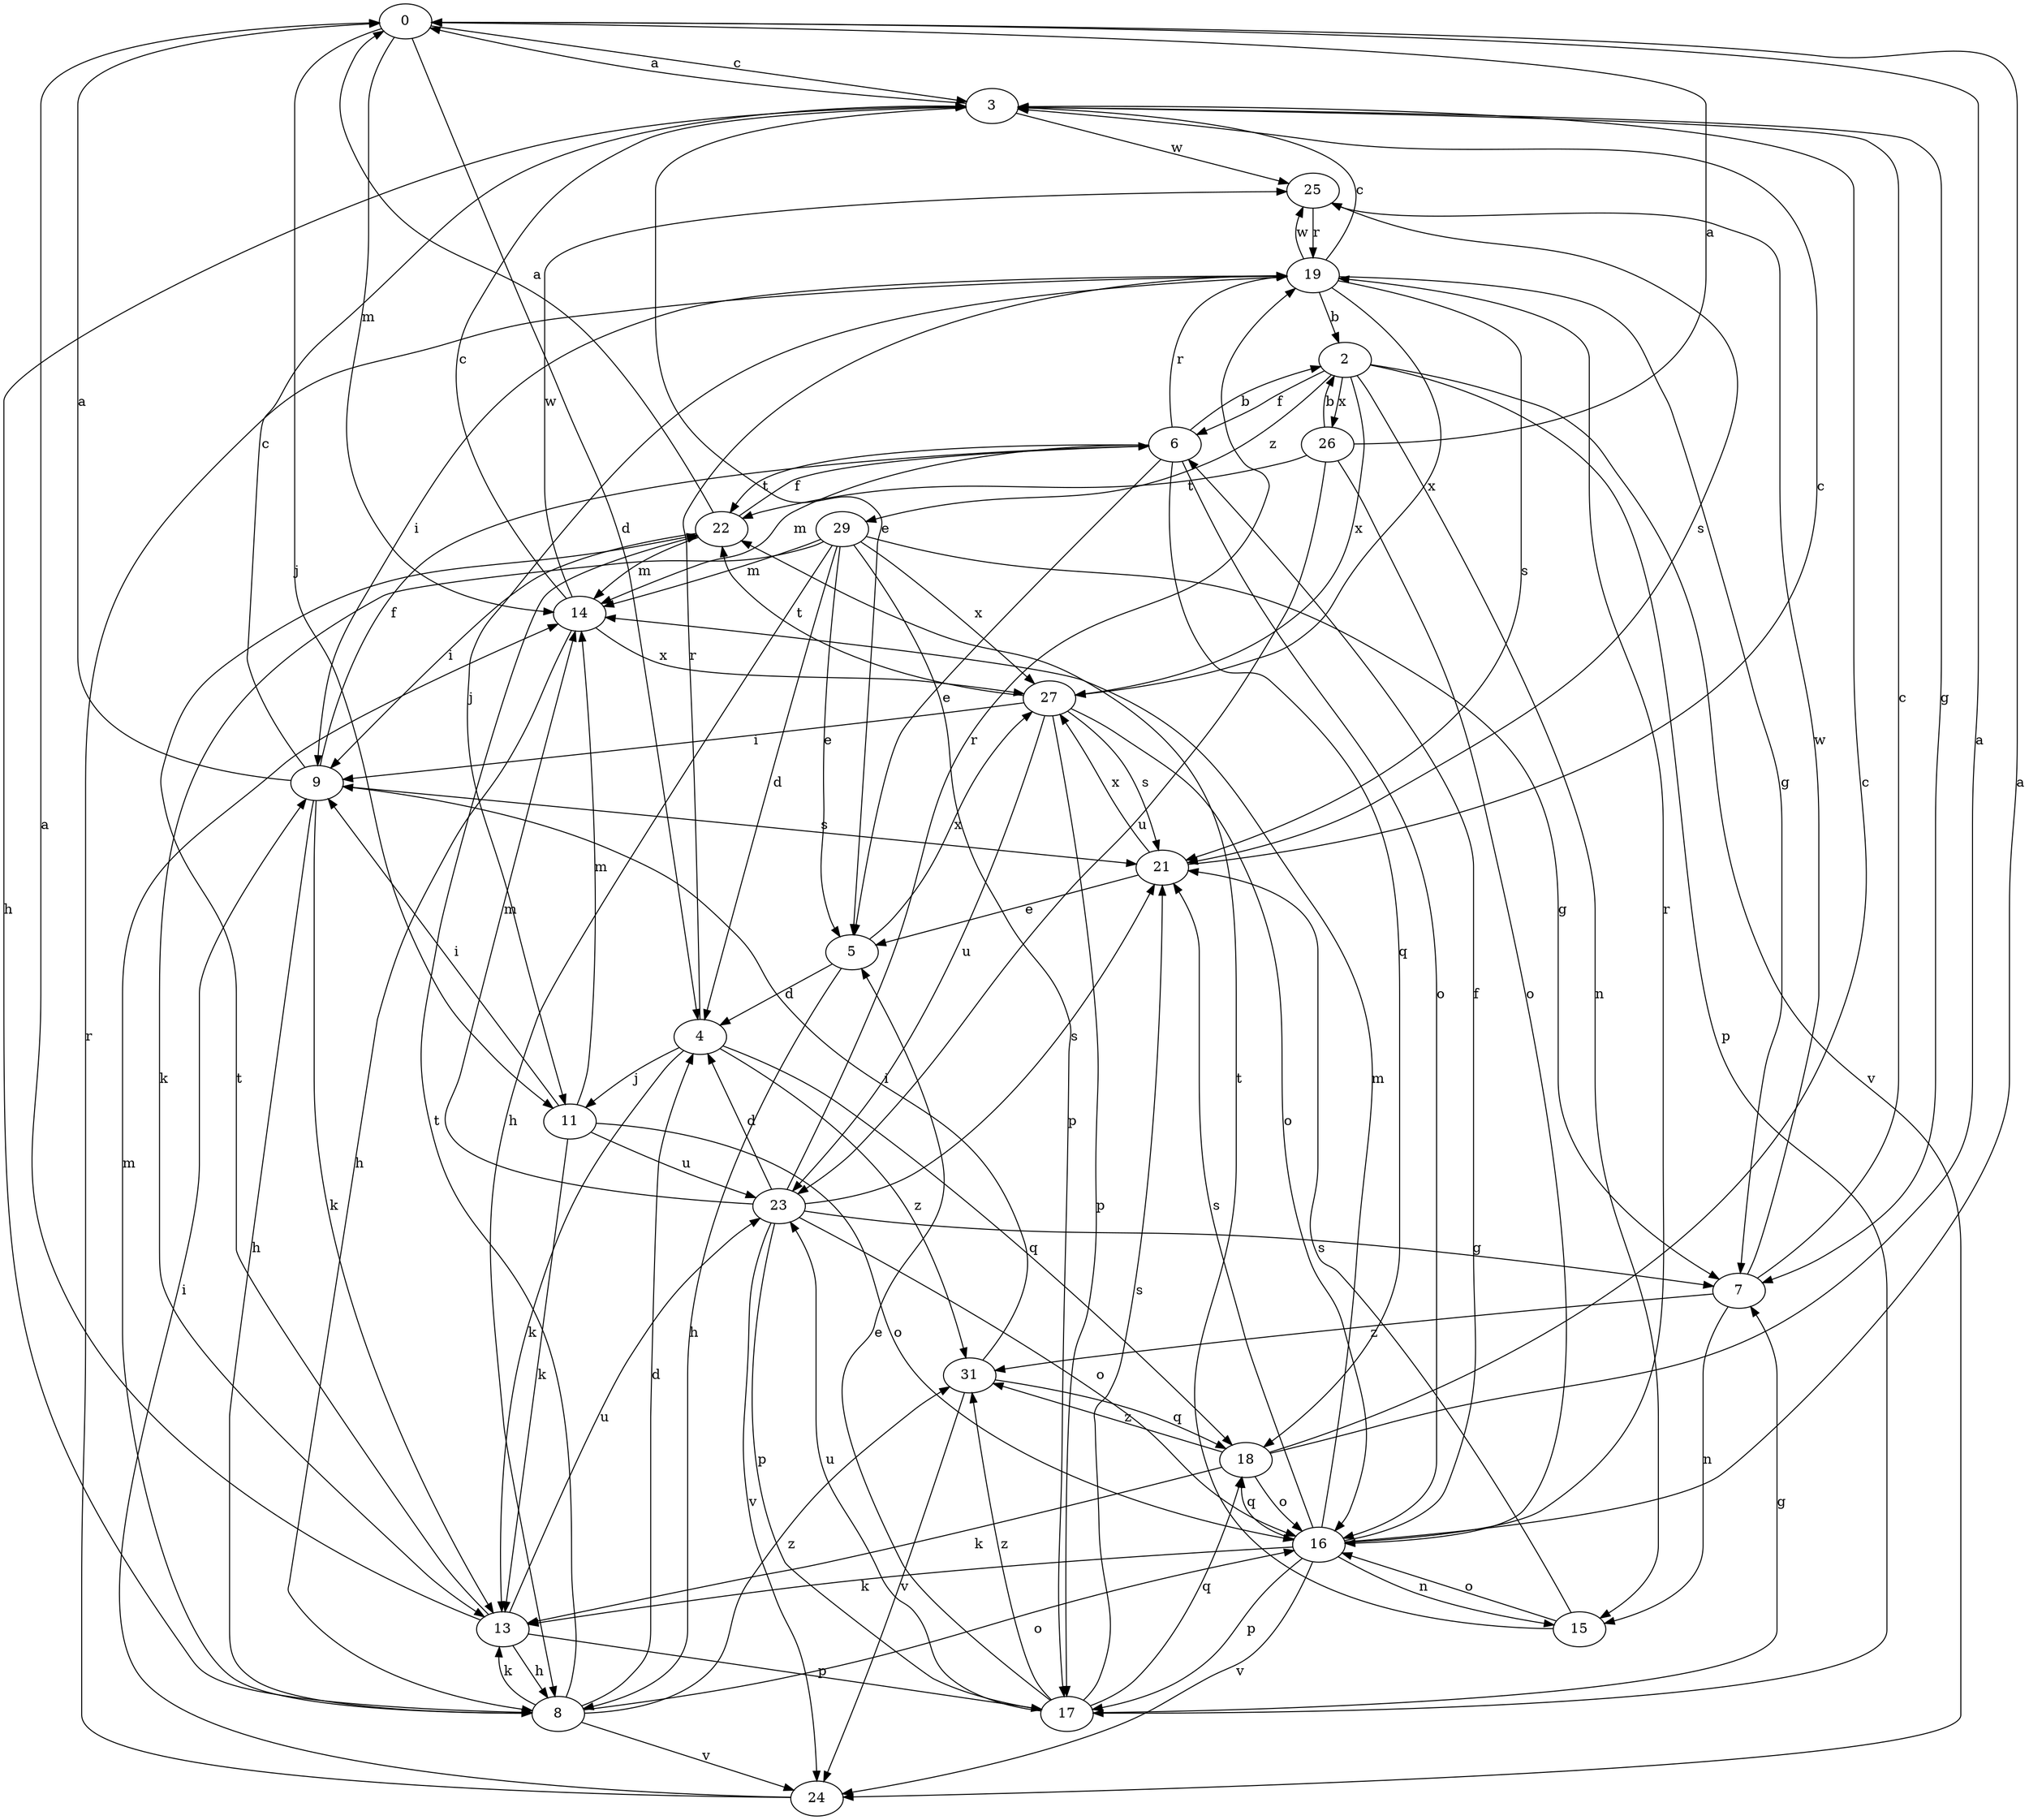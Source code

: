 strict digraph  {
0;
2;
3;
4;
5;
6;
7;
8;
9;
11;
13;
14;
15;
16;
17;
18;
19;
21;
22;
23;
24;
25;
26;
27;
29;
31;
0 -> 3  [label=c];
0 -> 4  [label=d];
0 -> 11  [label=j];
0 -> 14  [label=m];
2 -> 6  [label=f];
2 -> 15  [label=n];
2 -> 17  [label=p];
2 -> 24  [label=v];
2 -> 26  [label=x];
2 -> 27  [label=x];
2 -> 29  [label=z];
3 -> 0  [label=a];
3 -> 5  [label=e];
3 -> 7  [label=g];
3 -> 8  [label=h];
3 -> 25  [label=w];
4 -> 11  [label=j];
4 -> 13  [label=k];
4 -> 18  [label=q];
4 -> 19  [label=r];
4 -> 31  [label=z];
5 -> 4  [label=d];
5 -> 8  [label=h];
5 -> 27  [label=x];
6 -> 2  [label=b];
6 -> 5  [label=e];
6 -> 14  [label=m];
6 -> 16  [label=o];
6 -> 18  [label=q];
6 -> 19  [label=r];
6 -> 22  [label=t];
7 -> 3  [label=c];
7 -> 15  [label=n];
7 -> 25  [label=w];
7 -> 31  [label=z];
8 -> 4  [label=d];
8 -> 13  [label=k];
8 -> 14  [label=m];
8 -> 16  [label=o];
8 -> 22  [label=t];
8 -> 24  [label=v];
8 -> 31  [label=z];
9 -> 0  [label=a];
9 -> 3  [label=c];
9 -> 6  [label=f];
9 -> 8  [label=h];
9 -> 13  [label=k];
9 -> 21  [label=s];
11 -> 9  [label=i];
11 -> 13  [label=k];
11 -> 14  [label=m];
11 -> 16  [label=o];
11 -> 23  [label=u];
13 -> 0  [label=a];
13 -> 8  [label=h];
13 -> 17  [label=p];
13 -> 22  [label=t];
13 -> 23  [label=u];
14 -> 3  [label=c];
14 -> 8  [label=h];
14 -> 25  [label=w];
14 -> 27  [label=x];
15 -> 16  [label=o];
15 -> 21  [label=s];
15 -> 22  [label=t];
16 -> 0  [label=a];
16 -> 6  [label=f];
16 -> 13  [label=k];
16 -> 14  [label=m];
16 -> 15  [label=n];
16 -> 17  [label=p];
16 -> 18  [label=q];
16 -> 19  [label=r];
16 -> 21  [label=s];
16 -> 24  [label=v];
17 -> 5  [label=e];
17 -> 7  [label=g];
17 -> 18  [label=q];
17 -> 21  [label=s];
17 -> 23  [label=u];
17 -> 31  [label=z];
18 -> 0  [label=a];
18 -> 3  [label=c];
18 -> 13  [label=k];
18 -> 16  [label=o];
18 -> 31  [label=z];
19 -> 2  [label=b];
19 -> 3  [label=c];
19 -> 7  [label=g];
19 -> 9  [label=i];
19 -> 11  [label=j];
19 -> 21  [label=s];
19 -> 25  [label=w];
19 -> 27  [label=x];
21 -> 3  [label=c];
21 -> 5  [label=e];
21 -> 27  [label=x];
22 -> 0  [label=a];
22 -> 6  [label=f];
22 -> 9  [label=i];
22 -> 14  [label=m];
23 -> 4  [label=d];
23 -> 7  [label=g];
23 -> 14  [label=m];
23 -> 16  [label=o];
23 -> 17  [label=p];
23 -> 19  [label=r];
23 -> 21  [label=s];
23 -> 24  [label=v];
24 -> 9  [label=i];
24 -> 19  [label=r];
25 -> 19  [label=r];
25 -> 21  [label=s];
26 -> 0  [label=a];
26 -> 2  [label=b];
26 -> 16  [label=o];
26 -> 22  [label=t];
26 -> 23  [label=u];
27 -> 9  [label=i];
27 -> 16  [label=o];
27 -> 17  [label=p];
27 -> 21  [label=s];
27 -> 22  [label=t];
27 -> 23  [label=u];
29 -> 4  [label=d];
29 -> 5  [label=e];
29 -> 7  [label=g];
29 -> 8  [label=h];
29 -> 13  [label=k];
29 -> 14  [label=m];
29 -> 17  [label=p];
29 -> 27  [label=x];
31 -> 9  [label=i];
31 -> 18  [label=q];
31 -> 24  [label=v];
}
